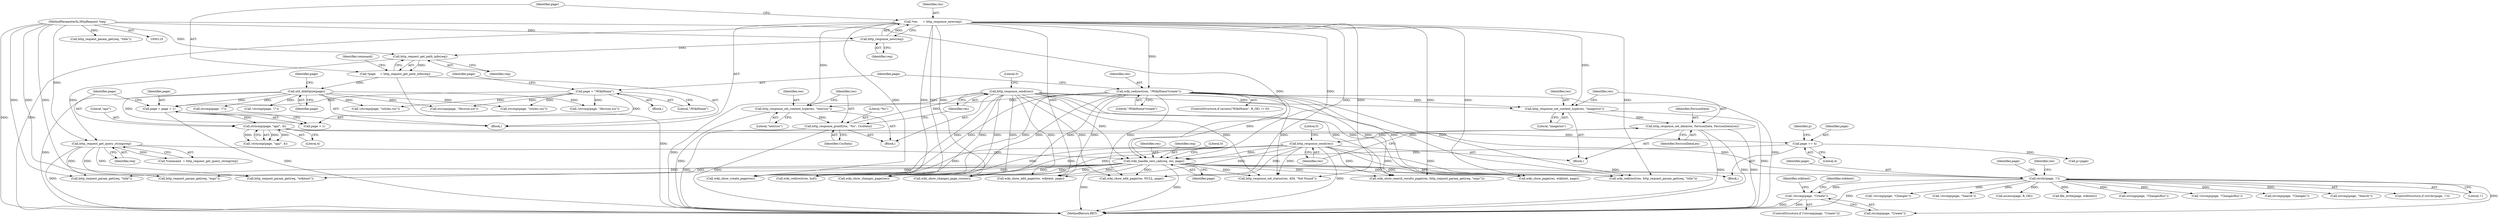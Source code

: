digraph "0_didiwiki_5e5c796617e1712905dc5462b94bd5e6c08d15ea@API" {
"1000276" [label="(Call,!strcmp(page, \"Create\"))"];
"1000230" [label="(Call,strchr(page, '/'))"];
"1000193" [label="(Call,strncmp(page, \"api/\", 4))"];
"1000186" [label="(Call,page = page + 1)"];
"1000149" [label="(Call,page = \"/WikiHome\")"];
"1000132" [label="(Call,util_dehttpize(page))"];
"1000119" [label="(Call,*page     = http_request_get_path_info(req))"];
"1000121" [label="(Call,http_request_get_path_info(req))"];
"1000116" [label="(Call,http_response_new(req))"];
"1000111" [label="(MethodParameterIn,HttpRequest *req)"];
"1000223" [label="(Call,wiki_handle_rest_call(req, res, page))"];
"1000126" [label="(Call,http_request_get_query_string(req))"];
"1000165" [label="(Call,http_response_send(res))"];
"1000161" [label="(Call,http_response_printf(res, \"%s\", CssData))"];
"1000158" [label="(Call,http_response_set_content_type(res, \"text/css\"))"];
"1000114" [label="(Call,*res      = http_response_new(req))"];
"1000146" [label="(Call,wiki_redirect(res, \"/WikiHome?create\"))"];
"1000182" [label="(Call,http_response_send(res))"];
"1000178" [label="(Call,http_response_set_data(res, FaviconData, FaviconDataLen))"];
"1000175" [label="(Call,http_response_set_content_type(res, \"image/ico\"))"];
"1000199" [label="(Call,page += 4)"];
"1000183" [label="(Identifier,res)"];
"1000179" [label="(Identifier,res)"];
"1000168" [label="(Literal,0)"];
"1000223" [label="(Call,wiki_handle_rest_call(req, res, page))"];
"1000137" [label="(Identifier,page)"];
"1000159" [label="(Identifier,res)"];
"1000150" [label="(Identifier,page)"];
"1000140" [label="(ControlStructure,if (access(\"WikiHome\", R_OK) != 0))"];
"1000162" [label="(Identifier,res)"];
"1000187" [label="(Identifier,page)"];
"1000196" [label="(Literal,4)"];
"1000230" [label="(Call,strchr(page, '/'))"];
"1000330" [label="(Call,wiki_show_edit_page(res, wikitext, page))"];
"1000185" [label="(Literal,0)"];
"1000304" [label="(Identifier,wikitext)"];
"1000157" [label="(Block,)"];
"1000139" [label="(Block,)"];
"1000147" [label="(Identifier,res)"];
"1000348" [label="(Call,wiki_show_edit_page(res, NULL, page))"];
"1000178" [label="(Call,http_response_set_data(res, FaviconData, FaviconDataLen))"];
"1000193" [label="(Call,strncmp(page, \"api/\", 4))"];
"1000199" [label="(Call,page += 4)"];
"1000275" [label="(ControlStructure,if (!strcmp(page, \"Create\")))"];
"1000226" [label="(Identifier,page)"];
"1000117" [label="(Identifier,req)"];
"1000276" [label="(Call,!strcmp(page, \"Create\"))"];
"1000285" [label="(Call,http_request_param_get(req, \"title\"))"];
"1000120" [label="(Identifier,page)"];
"1000175" [label="(Call,http_response_set_content_type(res, \"image/ico\"))"];
"1000194" [label="(Identifier,page)"];
"1000171" [label="(Call,strcmp(page, \"/favicon.ico\"))"];
"1000163" [label="(Literal,\"%s\")"];
"1000231" [label="(Identifier,page)"];
"1000181" [label="(Identifier,FaviconDataLen)"];
"1000247" [label="(Call,strcmp(page, \"Changes\"))"];
"1000126" [label="(Call,http_request_get_query_string(req))"];
"1000234" [label="(Call,http_response_set_status(res, 404, \"Not Found\"))"];
"1000271" [label="(Call,http_request_param_get(req, \"expr\"))"];
"1000265" [label="(Call,strcmp(page, \"Search\"))"];
"1000192" [label="(Call,!strncmp(page, \"api/\", 4))"];
"1000305" [label="(Call,http_request_param_get(req, \"wikitext\"))"];
"1000229" [label="(ControlStructure,if (strchr(page, '/')))"];
"1000225" [label="(Identifier,res)"];
"1000186" [label="(Call,page = page + 1)"];
"1000292" [label="(Call,http_request_param_get(req, \"title\"))"];
"1000119" [label="(Call,*page     = http_request_get_path_info(req))"];
"1000248" [label="(Identifier,page)"];
"1000148" [label="(Literal,\"/WikiHome?create\")"];
"1000232" [label="(Literal,'/')"];
"1000269" [label="(Call,wiki_show_search_results_page(res, http_request_param_get(req, \"expr\")))"];
"1000151" [label="(Literal,\"/WikiHome\")"];
"1000201" [label="(Literal,4)"];
"1000336" [label="(Call,wiki_show_page(res, wikitext, page))"];
"1000136" [label="(Call,strcmp(page, \"/\"))"];
"1000132" [label="(Call,util_dehttpize(page))"];
"1000166" [label="(Identifier,res)"];
"1000135" [label="(Call,!strcmp(page, \"/\"))"];
"1000114" [label="(Call,*res      = http_response_new(req))"];
"1000154" [label="(Call,strcmp(page, \"/styles.css\"))"];
"1000177" [label="(Literal,\"image/ico\")"];
"1000122" [label="(Identifier,req)"];
"1000363" [label="(MethodReturn,RET)"];
"1000246" [label="(Call,!strcmp(page, \"Changes\"))"];
"1000133" [label="(Identifier,page)"];
"1000290" [label="(Call,wiki_redirect(res, http_request_param_get(req, \"title\")))"];
"1000277" [label="(Call,strcmp(page, \"Create\"))"];
"1000170" [label="(Call,!strcmp(page, \"/favicon.ico\"))"];
"1000264" [label="(Call,!strcmp(page, \"Search\"))"];
"1000164" [label="(Identifier,CssData)"];
"1000180" [label="(Identifier,FaviconData)"];
"1000297" [label="(Call,wiki_show_create_page(res))"];
"1000112" [label="(Block,)"];
"1000146" [label="(Call,wiki_redirect(res, \"/WikiHome?create\"))"];
"1000116" [label="(Call,http_response_new(req))"];
"1000161" [label="(Call,http_response_printf(res, \"%s\", CssData))"];
"1000360" [label="(Call,wiki_redirect(res, buf))"];
"1000204" [label="(Identifier,p)"];
"1000235" [label="(Identifier,res)"];
"1000315" [label="(Call,access(page, R_OK))"];
"1000284" [label="(Identifier,wikitext)"];
"1000310" [label="(Call,file_write(page, wikitext))"];
"1000256" [label="(Call,strcmp(page, \"ChangesRss\"))"];
"1000111" [label="(MethodParameterIn,HttpRequest *req)"];
"1000203" [label="(Call,p=page)"];
"1000155" [label="(Identifier,page)"];
"1000153" [label="(Call,!strcmp(page, \"/styles.css\"))"];
"1000251" [label="(Call,wiki_show_changes_page(res))"];
"1000174" [label="(Block,)"];
"1000125" [label="(Identifier,command)"];
"1000224" [label="(Identifier,req)"];
"1000255" [label="(Call,!strcmp(page, \"ChangesRss\"))"];
"1000115" [label="(Identifier,res)"];
"1000121" [label="(Call,http_request_get_path_info(req))"];
"1000195" [label="(Literal,\"api/\")"];
"1000160" [label="(Literal,\"text/css\")"];
"1000176" [label="(Identifier,res)"];
"1000127" [label="(Identifier,req)"];
"1000165" [label="(Call,http_response_send(res))"];
"1000188" [label="(Call,page + 1)"];
"1000158" [label="(Call,http_response_set_content_type(res, \"text/css\"))"];
"1000200" [label="(Identifier,page)"];
"1000228" [label="(Literal,0)"];
"1000149" [label="(Call,page = \"/WikiHome\")"];
"1000260" [label="(Call,wiki_show_changes_page_rss(res))"];
"1000197" [label="(Block,)"];
"1000182" [label="(Call,http_response_send(res))"];
"1000124" [label="(Call,*command  = http_request_get_query_string(req))"];
"1000276" -> "1000275"  [label="AST: "];
"1000276" -> "1000277"  [label="CFG: "];
"1000277" -> "1000276"  [label="AST: "];
"1000284" -> "1000276"  [label="CFG: "];
"1000304" -> "1000276"  [label="CFG: "];
"1000276" -> "1000363"  [label="DDG: "];
"1000276" -> "1000363"  [label="DDG: "];
"1000230" -> "1000276"  [label="DDG: "];
"1000230" -> "1000229"  [label="AST: "];
"1000230" -> "1000232"  [label="CFG: "];
"1000231" -> "1000230"  [label="AST: "];
"1000232" -> "1000230"  [label="AST: "];
"1000235" -> "1000230"  [label="CFG: "];
"1000248" -> "1000230"  [label="CFG: "];
"1000230" -> "1000363"  [label="DDG: "];
"1000193" -> "1000230"  [label="DDG: "];
"1000223" -> "1000230"  [label="DDG: "];
"1000230" -> "1000246"  [label="DDG: "];
"1000230" -> "1000247"  [label="DDG: "];
"1000230" -> "1000255"  [label="DDG: "];
"1000230" -> "1000256"  [label="DDG: "];
"1000230" -> "1000264"  [label="DDG: "];
"1000230" -> "1000265"  [label="DDG: "];
"1000230" -> "1000277"  [label="DDG: "];
"1000230" -> "1000310"  [label="DDG: "];
"1000230" -> "1000315"  [label="DDG: "];
"1000193" -> "1000192"  [label="AST: "];
"1000193" -> "1000196"  [label="CFG: "];
"1000194" -> "1000193"  [label="AST: "];
"1000195" -> "1000193"  [label="AST: "];
"1000196" -> "1000193"  [label="AST: "];
"1000192" -> "1000193"  [label="CFG: "];
"1000193" -> "1000192"  [label="DDG: "];
"1000193" -> "1000192"  [label="DDG: "];
"1000193" -> "1000192"  [label="DDG: "];
"1000186" -> "1000193"  [label="DDG: "];
"1000193" -> "1000199"  [label="DDG: "];
"1000186" -> "1000112"  [label="AST: "];
"1000186" -> "1000188"  [label="CFG: "];
"1000187" -> "1000186"  [label="AST: "];
"1000188" -> "1000186"  [label="AST: "];
"1000194" -> "1000186"  [label="CFG: "];
"1000186" -> "1000363"  [label="DDG: "];
"1000149" -> "1000186"  [label="DDG: "];
"1000132" -> "1000186"  [label="DDG: "];
"1000149" -> "1000139"  [label="AST: "];
"1000149" -> "1000151"  [label="CFG: "];
"1000150" -> "1000149"  [label="AST: "];
"1000151" -> "1000149"  [label="AST: "];
"1000155" -> "1000149"  [label="CFG: "];
"1000149" -> "1000153"  [label="DDG: "];
"1000149" -> "1000154"  [label="DDG: "];
"1000149" -> "1000170"  [label="DDG: "];
"1000149" -> "1000171"  [label="DDG: "];
"1000149" -> "1000188"  [label="DDG: "];
"1000132" -> "1000112"  [label="AST: "];
"1000132" -> "1000133"  [label="CFG: "];
"1000133" -> "1000132"  [label="AST: "];
"1000137" -> "1000132"  [label="CFG: "];
"1000132" -> "1000363"  [label="DDG: "];
"1000119" -> "1000132"  [label="DDG: "];
"1000132" -> "1000135"  [label="DDG: "];
"1000132" -> "1000136"  [label="DDG: "];
"1000132" -> "1000153"  [label="DDG: "];
"1000132" -> "1000154"  [label="DDG: "];
"1000132" -> "1000170"  [label="DDG: "];
"1000132" -> "1000171"  [label="DDG: "];
"1000132" -> "1000188"  [label="DDG: "];
"1000119" -> "1000112"  [label="AST: "];
"1000119" -> "1000121"  [label="CFG: "];
"1000120" -> "1000119"  [label="AST: "];
"1000121" -> "1000119"  [label="AST: "];
"1000125" -> "1000119"  [label="CFG: "];
"1000119" -> "1000363"  [label="DDG: "];
"1000121" -> "1000119"  [label="DDG: "];
"1000121" -> "1000122"  [label="CFG: "];
"1000122" -> "1000121"  [label="AST: "];
"1000116" -> "1000121"  [label="DDG: "];
"1000111" -> "1000121"  [label="DDG: "];
"1000121" -> "1000126"  [label="DDG: "];
"1000116" -> "1000114"  [label="AST: "];
"1000116" -> "1000117"  [label="CFG: "];
"1000117" -> "1000116"  [label="AST: "];
"1000114" -> "1000116"  [label="CFG: "];
"1000116" -> "1000114"  [label="DDG: "];
"1000111" -> "1000116"  [label="DDG: "];
"1000111" -> "1000110"  [label="AST: "];
"1000111" -> "1000363"  [label="DDG: "];
"1000111" -> "1000126"  [label="DDG: "];
"1000111" -> "1000223"  [label="DDG: "];
"1000111" -> "1000271"  [label="DDG: "];
"1000111" -> "1000285"  [label="DDG: "];
"1000111" -> "1000292"  [label="DDG: "];
"1000111" -> "1000305"  [label="DDG: "];
"1000223" -> "1000197"  [label="AST: "];
"1000223" -> "1000226"  [label="CFG: "];
"1000224" -> "1000223"  [label="AST: "];
"1000225" -> "1000223"  [label="AST: "];
"1000226" -> "1000223"  [label="AST: "];
"1000228" -> "1000223"  [label="CFG: "];
"1000223" -> "1000363"  [label="DDG: "];
"1000223" -> "1000363"  [label="DDG: "];
"1000126" -> "1000223"  [label="DDG: "];
"1000165" -> "1000223"  [label="DDG: "];
"1000114" -> "1000223"  [label="DDG: "];
"1000146" -> "1000223"  [label="DDG: "];
"1000182" -> "1000223"  [label="DDG: "];
"1000199" -> "1000223"  [label="DDG: "];
"1000223" -> "1000234"  [label="DDG: "];
"1000223" -> "1000251"  [label="DDG: "];
"1000223" -> "1000260"  [label="DDG: "];
"1000223" -> "1000269"  [label="DDG: "];
"1000223" -> "1000271"  [label="DDG: "];
"1000223" -> "1000285"  [label="DDG: "];
"1000223" -> "1000290"  [label="DDG: "];
"1000223" -> "1000297"  [label="DDG: "];
"1000223" -> "1000305"  [label="DDG: "];
"1000223" -> "1000330"  [label="DDG: "];
"1000223" -> "1000336"  [label="DDG: "];
"1000223" -> "1000348"  [label="DDG: "];
"1000223" -> "1000360"  [label="DDG: "];
"1000126" -> "1000124"  [label="AST: "];
"1000126" -> "1000127"  [label="CFG: "];
"1000127" -> "1000126"  [label="AST: "];
"1000124" -> "1000126"  [label="CFG: "];
"1000126" -> "1000363"  [label="DDG: "];
"1000126" -> "1000124"  [label="DDG: "];
"1000126" -> "1000271"  [label="DDG: "];
"1000126" -> "1000285"  [label="DDG: "];
"1000126" -> "1000305"  [label="DDG: "];
"1000165" -> "1000157"  [label="AST: "];
"1000165" -> "1000166"  [label="CFG: "];
"1000166" -> "1000165"  [label="AST: "];
"1000168" -> "1000165"  [label="CFG: "];
"1000165" -> "1000363"  [label="DDG: "];
"1000161" -> "1000165"  [label="DDG: "];
"1000165" -> "1000175"  [label="DDG: "];
"1000165" -> "1000234"  [label="DDG: "];
"1000165" -> "1000251"  [label="DDG: "];
"1000165" -> "1000260"  [label="DDG: "];
"1000165" -> "1000269"  [label="DDG: "];
"1000165" -> "1000290"  [label="DDG: "];
"1000165" -> "1000297"  [label="DDG: "];
"1000165" -> "1000330"  [label="DDG: "];
"1000165" -> "1000336"  [label="DDG: "];
"1000165" -> "1000348"  [label="DDG: "];
"1000165" -> "1000360"  [label="DDG: "];
"1000161" -> "1000157"  [label="AST: "];
"1000161" -> "1000164"  [label="CFG: "];
"1000162" -> "1000161"  [label="AST: "];
"1000163" -> "1000161"  [label="AST: "];
"1000164" -> "1000161"  [label="AST: "];
"1000166" -> "1000161"  [label="CFG: "];
"1000161" -> "1000363"  [label="DDG: "];
"1000161" -> "1000363"  [label="DDG: "];
"1000158" -> "1000161"  [label="DDG: "];
"1000158" -> "1000157"  [label="AST: "];
"1000158" -> "1000160"  [label="CFG: "];
"1000159" -> "1000158"  [label="AST: "];
"1000160" -> "1000158"  [label="AST: "];
"1000162" -> "1000158"  [label="CFG: "];
"1000158" -> "1000363"  [label="DDG: "];
"1000114" -> "1000158"  [label="DDG: "];
"1000146" -> "1000158"  [label="DDG: "];
"1000114" -> "1000112"  [label="AST: "];
"1000115" -> "1000114"  [label="AST: "];
"1000120" -> "1000114"  [label="CFG: "];
"1000114" -> "1000363"  [label="DDG: "];
"1000114" -> "1000146"  [label="DDG: "];
"1000114" -> "1000175"  [label="DDG: "];
"1000114" -> "1000234"  [label="DDG: "];
"1000114" -> "1000251"  [label="DDG: "];
"1000114" -> "1000260"  [label="DDG: "];
"1000114" -> "1000269"  [label="DDG: "];
"1000114" -> "1000290"  [label="DDG: "];
"1000114" -> "1000297"  [label="DDG: "];
"1000114" -> "1000330"  [label="DDG: "];
"1000114" -> "1000336"  [label="DDG: "];
"1000114" -> "1000348"  [label="DDG: "];
"1000114" -> "1000360"  [label="DDG: "];
"1000146" -> "1000140"  [label="AST: "];
"1000146" -> "1000148"  [label="CFG: "];
"1000147" -> "1000146"  [label="AST: "];
"1000148" -> "1000146"  [label="AST: "];
"1000150" -> "1000146"  [label="CFG: "];
"1000146" -> "1000363"  [label="DDG: "];
"1000146" -> "1000175"  [label="DDG: "];
"1000146" -> "1000234"  [label="DDG: "];
"1000146" -> "1000251"  [label="DDG: "];
"1000146" -> "1000260"  [label="DDG: "];
"1000146" -> "1000269"  [label="DDG: "];
"1000146" -> "1000290"  [label="DDG: "];
"1000146" -> "1000297"  [label="DDG: "];
"1000146" -> "1000330"  [label="DDG: "];
"1000146" -> "1000336"  [label="DDG: "];
"1000146" -> "1000348"  [label="DDG: "];
"1000146" -> "1000360"  [label="DDG: "];
"1000182" -> "1000174"  [label="AST: "];
"1000182" -> "1000183"  [label="CFG: "];
"1000183" -> "1000182"  [label="AST: "];
"1000185" -> "1000182"  [label="CFG: "];
"1000182" -> "1000363"  [label="DDG: "];
"1000178" -> "1000182"  [label="DDG: "];
"1000182" -> "1000234"  [label="DDG: "];
"1000182" -> "1000251"  [label="DDG: "];
"1000182" -> "1000260"  [label="DDG: "];
"1000182" -> "1000269"  [label="DDG: "];
"1000182" -> "1000290"  [label="DDG: "];
"1000182" -> "1000297"  [label="DDG: "];
"1000182" -> "1000330"  [label="DDG: "];
"1000182" -> "1000336"  [label="DDG: "];
"1000182" -> "1000348"  [label="DDG: "];
"1000182" -> "1000360"  [label="DDG: "];
"1000178" -> "1000174"  [label="AST: "];
"1000178" -> "1000181"  [label="CFG: "];
"1000179" -> "1000178"  [label="AST: "];
"1000180" -> "1000178"  [label="AST: "];
"1000181" -> "1000178"  [label="AST: "];
"1000183" -> "1000178"  [label="CFG: "];
"1000178" -> "1000363"  [label="DDG: "];
"1000178" -> "1000363"  [label="DDG: "];
"1000178" -> "1000363"  [label="DDG: "];
"1000175" -> "1000178"  [label="DDG: "];
"1000175" -> "1000174"  [label="AST: "];
"1000175" -> "1000177"  [label="CFG: "];
"1000176" -> "1000175"  [label="AST: "];
"1000177" -> "1000175"  [label="AST: "];
"1000179" -> "1000175"  [label="CFG: "];
"1000175" -> "1000363"  [label="DDG: "];
"1000199" -> "1000197"  [label="AST: "];
"1000199" -> "1000201"  [label="CFG: "];
"1000200" -> "1000199"  [label="AST: "];
"1000201" -> "1000199"  [label="AST: "];
"1000204" -> "1000199"  [label="CFG: "];
"1000199" -> "1000203"  [label="DDG: "];
}
